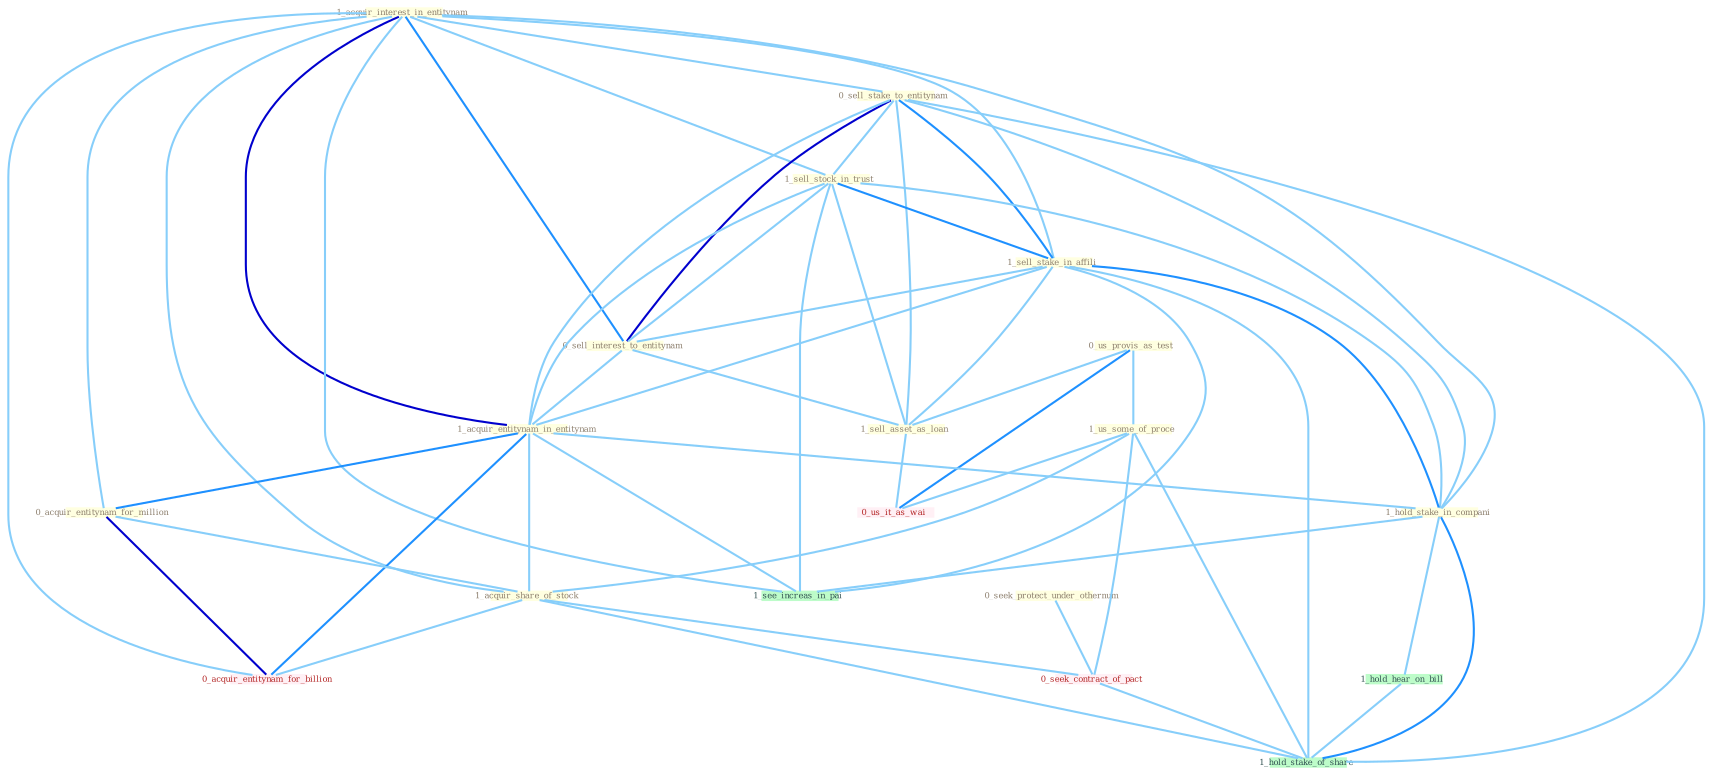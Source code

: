 Graph G{ 
    node
    [shape=polygon,style=filled,width=.5,height=.06,color="#BDFCC9",fixedsize=true,fontsize=4,
    fontcolor="#2f4f4f"];
    {node
    [color="#ffffe0", fontcolor="#8b7d6b"] "1_acquir_interest_in_entitynam " "0_sell_stake_to_entitynam " "1_sell_stock_in_trust " "1_sell_stake_in_affili " "0_sell_interest_to_entitynam " "0_seek_protect_under_othernum " "0_us_provis_as_test " "1_us_some_of_proce " "1_acquir_entitynam_in_entitynam " "0_acquir_entitynam_for_million " "1_acquir_share_of_stock " "1_sell_asset_as_loan " "1_hold_stake_in_compani "}
{node [color="#fff0f5", fontcolor="#b22222"] "0_seek_contract_of_pact " "0_us_it_as_wai " "0_acquir_entitynam_for_billion "}
edge [color="#B0E2FF"];

	"1_acquir_interest_in_entitynam " -- "0_sell_stake_to_entitynam " [w="1", color="#87cefa" ];
	"1_acquir_interest_in_entitynam " -- "1_sell_stock_in_trust " [w="1", color="#87cefa" ];
	"1_acquir_interest_in_entitynam " -- "1_sell_stake_in_affili " [w="1", color="#87cefa" ];
	"1_acquir_interest_in_entitynam " -- "0_sell_interest_to_entitynam " [w="2", color="#1e90ff" , len=0.8];
	"1_acquir_interest_in_entitynam " -- "1_acquir_entitynam_in_entitynam " [w="3", color="#0000cd" , len=0.6];
	"1_acquir_interest_in_entitynam " -- "0_acquir_entitynam_for_million " [w="1", color="#87cefa" ];
	"1_acquir_interest_in_entitynam " -- "1_acquir_share_of_stock " [w="1", color="#87cefa" ];
	"1_acquir_interest_in_entitynam " -- "1_hold_stake_in_compani " [w="1", color="#87cefa" ];
	"1_acquir_interest_in_entitynam " -- "0_acquir_entitynam_for_billion " [w="1", color="#87cefa" ];
	"1_acquir_interest_in_entitynam " -- "1_see_increas_in_pai " [w="1", color="#87cefa" ];
	"0_sell_stake_to_entitynam " -- "1_sell_stock_in_trust " [w="1", color="#87cefa" ];
	"0_sell_stake_to_entitynam " -- "1_sell_stake_in_affili " [w="2", color="#1e90ff" , len=0.8];
	"0_sell_stake_to_entitynam " -- "0_sell_interest_to_entitynam " [w="3", color="#0000cd" , len=0.6];
	"0_sell_stake_to_entitynam " -- "1_acquir_entitynam_in_entitynam " [w="1", color="#87cefa" ];
	"0_sell_stake_to_entitynam " -- "1_sell_asset_as_loan " [w="1", color="#87cefa" ];
	"0_sell_stake_to_entitynam " -- "1_hold_stake_in_compani " [w="1", color="#87cefa" ];
	"0_sell_stake_to_entitynam " -- "1_hold_stake_of_share " [w="1", color="#87cefa" ];
	"1_sell_stock_in_trust " -- "1_sell_stake_in_affili " [w="2", color="#1e90ff" , len=0.8];
	"1_sell_stock_in_trust " -- "0_sell_interest_to_entitynam " [w="1", color="#87cefa" ];
	"1_sell_stock_in_trust " -- "1_acquir_entitynam_in_entitynam " [w="1", color="#87cefa" ];
	"1_sell_stock_in_trust " -- "1_sell_asset_as_loan " [w="1", color="#87cefa" ];
	"1_sell_stock_in_trust " -- "1_hold_stake_in_compani " [w="1", color="#87cefa" ];
	"1_sell_stock_in_trust " -- "1_see_increas_in_pai " [w="1", color="#87cefa" ];
	"1_sell_stake_in_affili " -- "0_sell_interest_to_entitynam " [w="1", color="#87cefa" ];
	"1_sell_stake_in_affili " -- "1_acquir_entitynam_in_entitynam " [w="1", color="#87cefa" ];
	"1_sell_stake_in_affili " -- "1_sell_asset_as_loan " [w="1", color="#87cefa" ];
	"1_sell_stake_in_affili " -- "1_hold_stake_in_compani " [w="2", color="#1e90ff" , len=0.8];
	"1_sell_stake_in_affili " -- "1_see_increas_in_pai " [w="1", color="#87cefa" ];
	"1_sell_stake_in_affili " -- "1_hold_stake_of_share " [w="1", color="#87cefa" ];
	"0_sell_interest_to_entitynam " -- "1_acquir_entitynam_in_entitynam " [w="1", color="#87cefa" ];
	"0_sell_interest_to_entitynam " -- "1_sell_asset_as_loan " [w="1", color="#87cefa" ];
	"0_seek_protect_under_othernum " -- "0_seek_contract_of_pact " [w="1", color="#87cefa" ];
	"0_us_provis_as_test " -- "1_us_some_of_proce " [w="1", color="#87cefa" ];
	"0_us_provis_as_test " -- "1_sell_asset_as_loan " [w="1", color="#87cefa" ];
	"0_us_provis_as_test " -- "0_us_it_as_wai " [w="2", color="#1e90ff" , len=0.8];
	"1_us_some_of_proce " -- "1_acquir_share_of_stock " [w="1", color="#87cefa" ];
	"1_us_some_of_proce " -- "0_seek_contract_of_pact " [w="1", color="#87cefa" ];
	"1_us_some_of_proce " -- "0_us_it_as_wai " [w="1", color="#87cefa" ];
	"1_us_some_of_proce " -- "1_hold_stake_of_share " [w="1", color="#87cefa" ];
	"1_acquir_entitynam_in_entitynam " -- "0_acquir_entitynam_for_million " [w="2", color="#1e90ff" , len=0.8];
	"1_acquir_entitynam_in_entitynam " -- "1_acquir_share_of_stock " [w="1", color="#87cefa" ];
	"1_acquir_entitynam_in_entitynam " -- "1_hold_stake_in_compani " [w="1", color="#87cefa" ];
	"1_acquir_entitynam_in_entitynam " -- "0_acquir_entitynam_for_billion " [w="2", color="#1e90ff" , len=0.8];
	"1_acquir_entitynam_in_entitynam " -- "1_see_increas_in_pai " [w="1", color="#87cefa" ];
	"0_acquir_entitynam_for_million " -- "1_acquir_share_of_stock " [w="1", color="#87cefa" ];
	"0_acquir_entitynam_for_million " -- "0_acquir_entitynam_for_billion " [w="3", color="#0000cd" , len=0.6];
	"1_acquir_share_of_stock " -- "0_seek_contract_of_pact " [w="1", color="#87cefa" ];
	"1_acquir_share_of_stock " -- "0_acquir_entitynam_for_billion " [w="1", color="#87cefa" ];
	"1_acquir_share_of_stock " -- "1_hold_stake_of_share " [w="1", color="#87cefa" ];
	"1_sell_asset_as_loan " -- "0_us_it_as_wai " [w="1", color="#87cefa" ];
	"1_hold_stake_in_compani " -- "1_see_increas_in_pai " [w="1", color="#87cefa" ];
	"1_hold_stake_in_compani " -- "1_hold_hear_on_bill " [w="1", color="#87cefa" ];
	"1_hold_stake_in_compani " -- "1_hold_stake_of_share " [w="2", color="#1e90ff" , len=0.8];
	"0_seek_contract_of_pact " -- "1_hold_stake_of_share " [w="1", color="#87cefa" ];
	"1_hold_hear_on_bill " -- "1_hold_stake_of_share " [w="1", color="#87cefa" ];
}